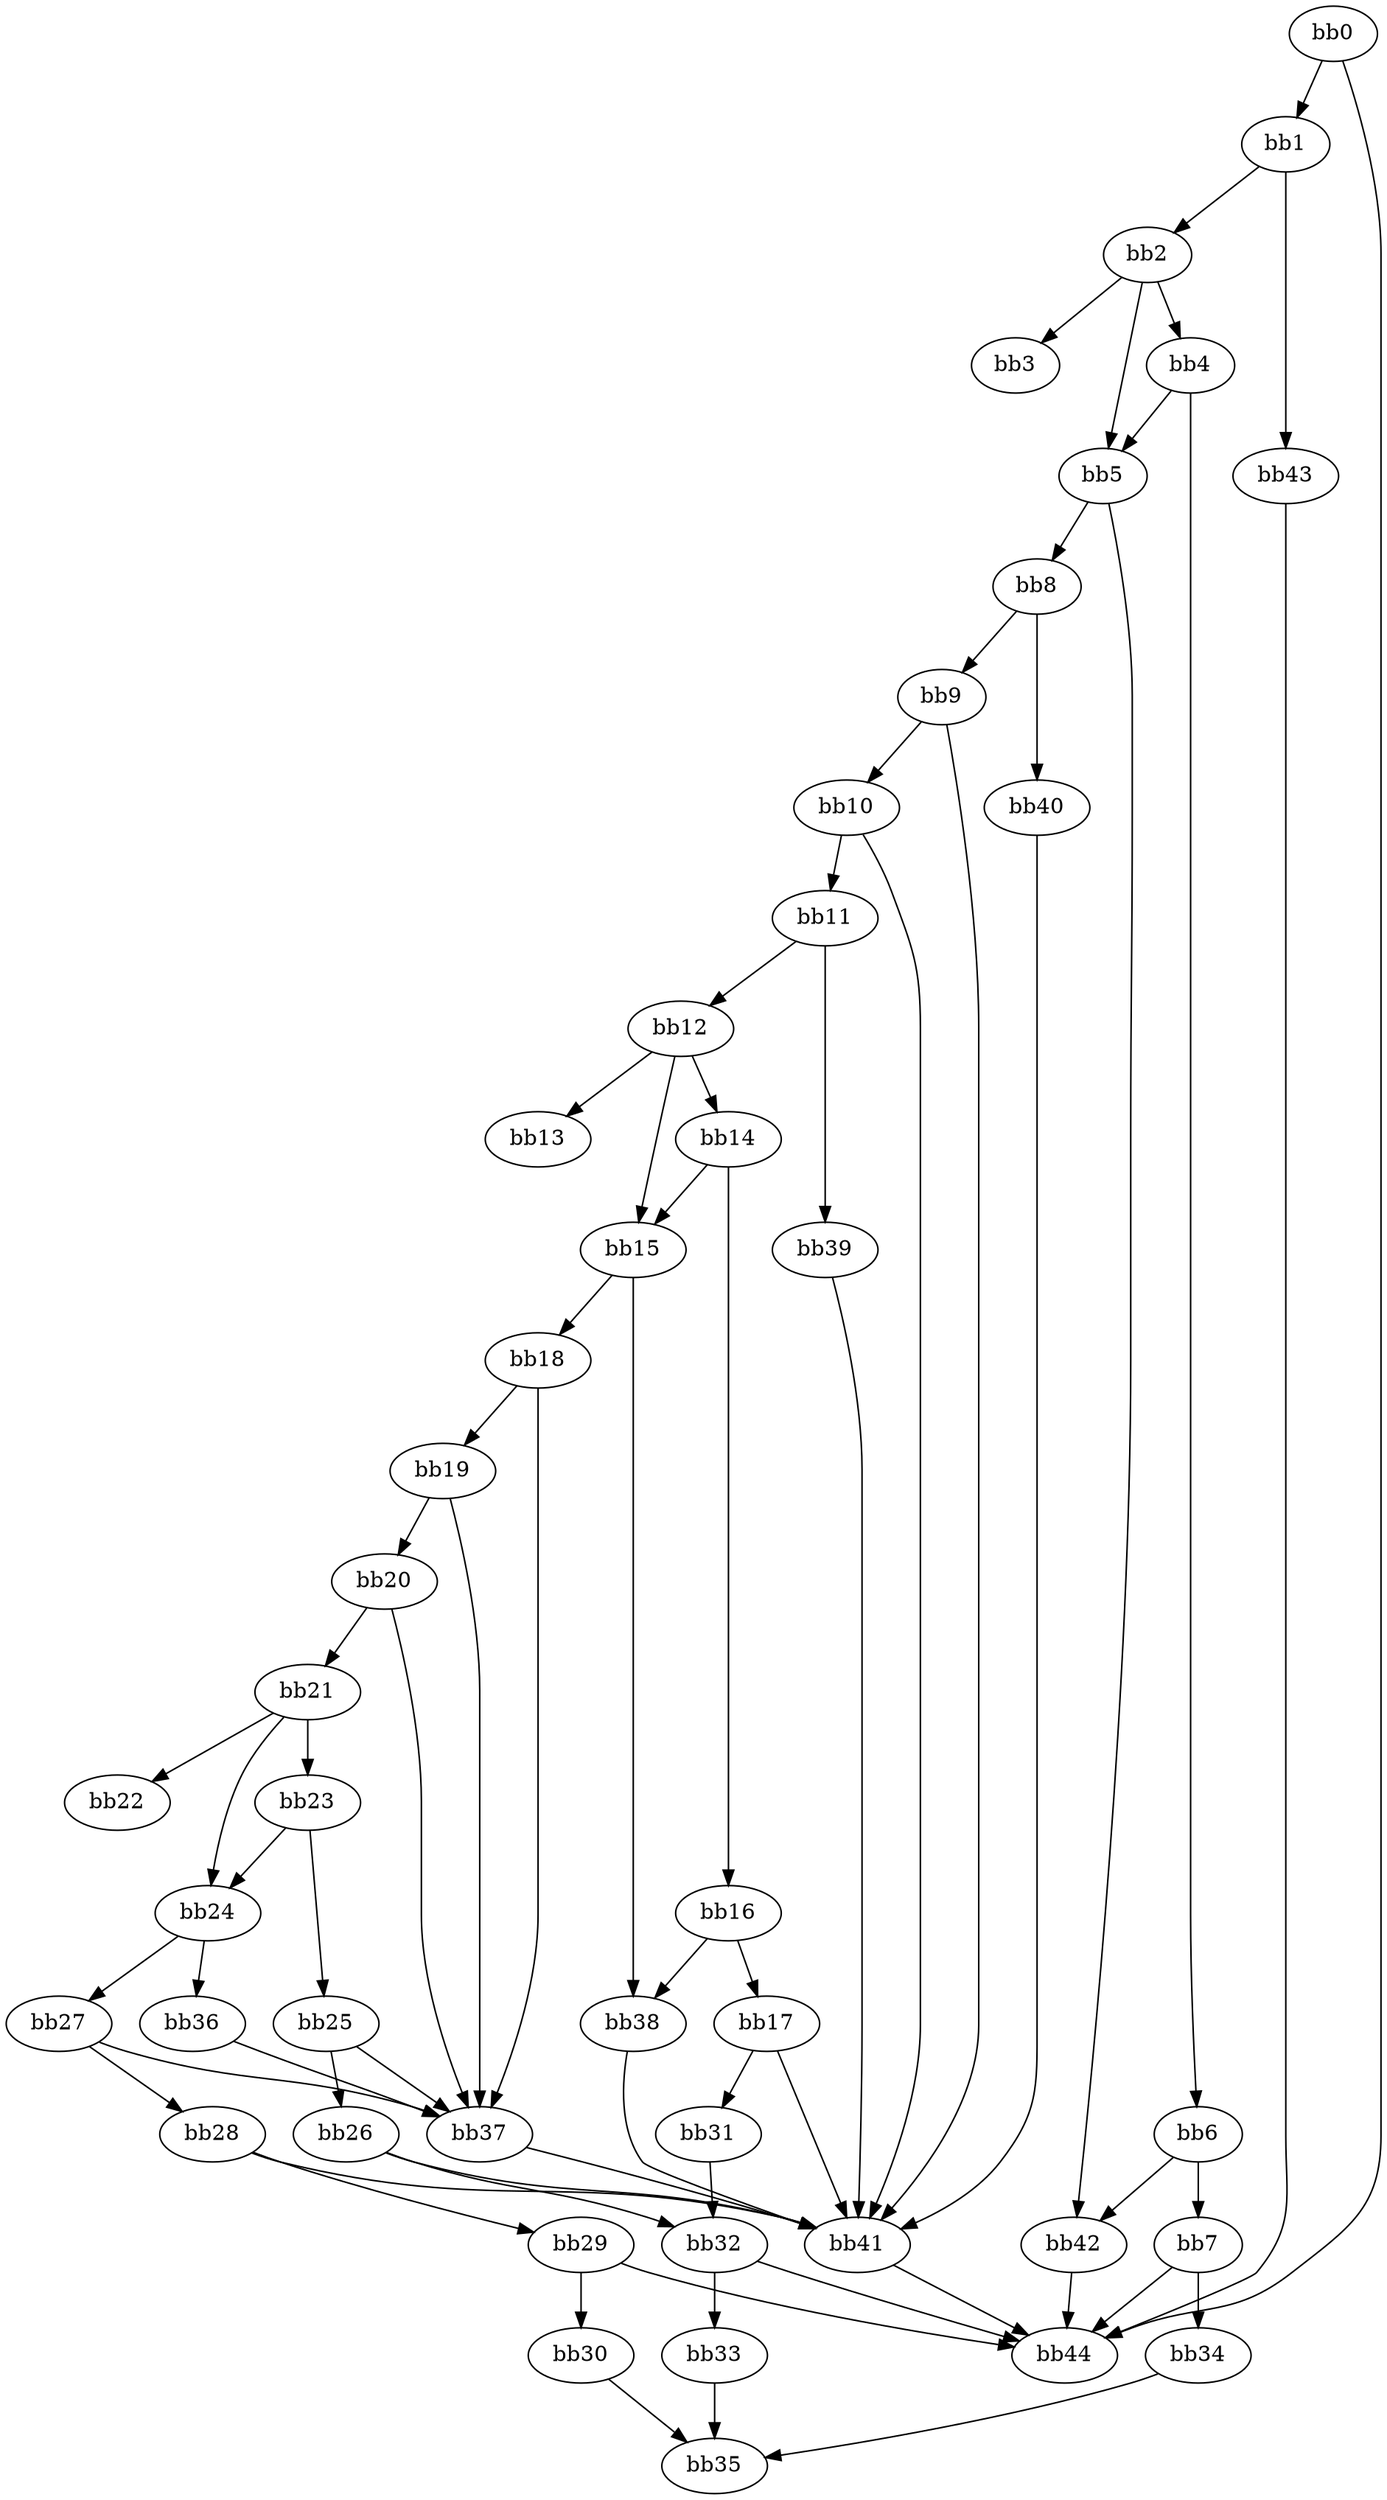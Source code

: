 digraph {
    0 [ label = "bb0\l" ]
    1 [ label = "bb1\l" ]
    2 [ label = "bb2\l" ]
    3 [ label = "bb3\l" ]
    4 [ label = "bb4\l" ]
    5 [ label = "bb5\l" ]
    6 [ label = "bb6\l" ]
    7 [ label = "bb7\l" ]
    8 [ label = "bb8\l" ]
    9 [ label = "bb9\l" ]
    10 [ label = "bb10\l" ]
    11 [ label = "bb11\l" ]
    12 [ label = "bb12\l" ]
    13 [ label = "bb13\l" ]
    14 [ label = "bb14\l" ]
    15 [ label = "bb15\l" ]
    16 [ label = "bb16\l" ]
    17 [ label = "bb17\l" ]
    18 [ label = "bb18\l" ]
    19 [ label = "bb19\l" ]
    20 [ label = "bb20\l" ]
    21 [ label = "bb21\l" ]
    22 [ label = "bb22\l" ]
    23 [ label = "bb23\l" ]
    24 [ label = "bb24\l" ]
    25 [ label = "bb25\l" ]
    26 [ label = "bb26\l" ]
    27 [ label = "bb27\l" ]
    28 [ label = "bb28\l" ]
    29 [ label = "bb29\l" ]
    30 [ label = "bb30\l" ]
    31 [ label = "bb31\l" ]
    32 [ label = "bb32\l" ]
    33 [ label = "bb33\l" ]
    34 [ label = "bb34\l" ]
    35 [ label = "bb35\l" ]
    36 [ label = "bb36\l" ]
    37 [ label = "bb37\l" ]
    38 [ label = "bb38\l" ]
    39 [ label = "bb39\l" ]
    40 [ label = "bb40\l" ]
    41 [ label = "bb41\l" ]
    42 [ label = "bb42\l" ]
    43 [ label = "bb43\l" ]
    44 [ label = "bb44\l" ]
    0 -> 1 [ ]
    0 -> 44 [ ]
    1 -> 2 [ ]
    1 -> 43 [ ]
    2 -> 3 [ ]
    2 -> 4 [ ]
    2 -> 5 [ ]
    4 -> 5 [ ]
    4 -> 6 [ ]
    5 -> 8 [ ]
    5 -> 42 [ ]
    6 -> 7 [ ]
    6 -> 42 [ ]
    7 -> 34 [ ]
    7 -> 44 [ ]
    8 -> 9 [ ]
    8 -> 40 [ ]
    9 -> 10 [ ]
    9 -> 41 [ ]
    10 -> 11 [ ]
    10 -> 41 [ ]
    11 -> 12 [ ]
    11 -> 39 [ ]
    12 -> 13 [ ]
    12 -> 14 [ ]
    12 -> 15 [ ]
    14 -> 15 [ ]
    14 -> 16 [ ]
    15 -> 18 [ ]
    15 -> 38 [ ]
    16 -> 17 [ ]
    16 -> 38 [ ]
    17 -> 31 [ ]
    17 -> 41 [ ]
    18 -> 19 [ ]
    18 -> 37 [ ]
    19 -> 20 [ ]
    19 -> 37 [ ]
    20 -> 21 [ ]
    20 -> 37 [ ]
    21 -> 22 [ ]
    21 -> 23 [ ]
    21 -> 24 [ ]
    23 -> 24 [ ]
    23 -> 25 [ ]
    24 -> 27 [ ]
    24 -> 36 [ ]
    25 -> 26 [ ]
    25 -> 37 [ ]
    26 -> 32 [ ]
    26 -> 41 [ ]
    27 -> 28 [ ]
    27 -> 37 [ ]
    28 -> 29 [ ]
    28 -> 41 [ ]
    29 -> 30 [ ]
    29 -> 44 [ ]
    30 -> 35 [ ]
    31 -> 32 [ ]
    32 -> 33 [ ]
    32 -> 44 [ ]
    33 -> 35 [ ]
    34 -> 35 [ ]
    36 -> 37 [ ]
    37 -> 41 [ ]
    38 -> 41 [ ]
    39 -> 41 [ ]
    40 -> 41 [ ]
    41 -> 44 [ ]
    42 -> 44 [ ]
    43 -> 44 [ ]
}

